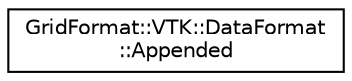digraph "Graphical Class Hierarchy"
{
 // LATEX_PDF_SIZE
  edge [fontname="Helvetica",fontsize="10",labelfontname="Helvetica",labelfontsize="10"];
  node [fontname="Helvetica",fontsize="10",shape=record];
  rankdir="LR";
  Node0 [label="GridFormat::VTK::DataFormat\l::Appended",height=0.2,width=0.4,color="black", fillcolor="white", style="filled",URL="$structGridFormat_1_1VTK_1_1DataFormat_1_1Appended.html",tooltip="Appended data format (all data is appended at the end of the xml file)"];
}
